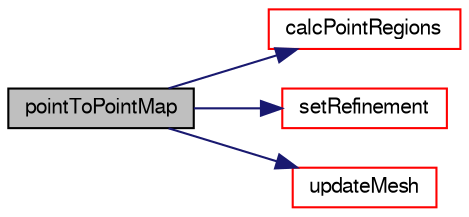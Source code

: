digraph "pointToPointMap"
{
  bgcolor="transparent";
  edge [fontname="FreeSans",fontsize="10",labelfontname="FreeSans",labelfontsize="10"];
  node [fontname="FreeSans",fontsize="10",shape=record];
  rankdir="LR";
  Node93 [label="pointToPointMap",height=0.2,width=0.4,color="black", fillcolor="grey75", style="filled", fontcolor="black"];
  Node93 -> Node94 [color="midnightblue",fontsize="10",style="solid",fontname="FreeSans"];
  Node94 [label="calcPointRegions",height=0.2,width=0.4,color="red",URL="$a21442.html#abd09fd2558d9fc41e9a503ce2976fe5f",tooltip="Helper: calculate point regions. The point region is the. "];
  Node93 -> Node190 [color="midnightblue",fontsize="10",style="solid",fontname="FreeSans"];
  Node190 [label="setRefinement",height=0.2,width=0.4,color="red",URL="$a21442.html#aef7bf7bc4511c879d54f2bbd3c76729a",tooltip="Play commands into polyTopoChange to create layer mesh. "];
  Node93 -> Node217 [color="midnightblue",fontsize="10",style="solid",fontname="FreeSans"];
  Node217 [label="updateMesh",height=0.2,width=0.4,color="red",URL="$a21442.html#ad57565956fd4064299f4bd3c4eebb1d4",tooltip="Update any locally stored mesh information. "];
}

